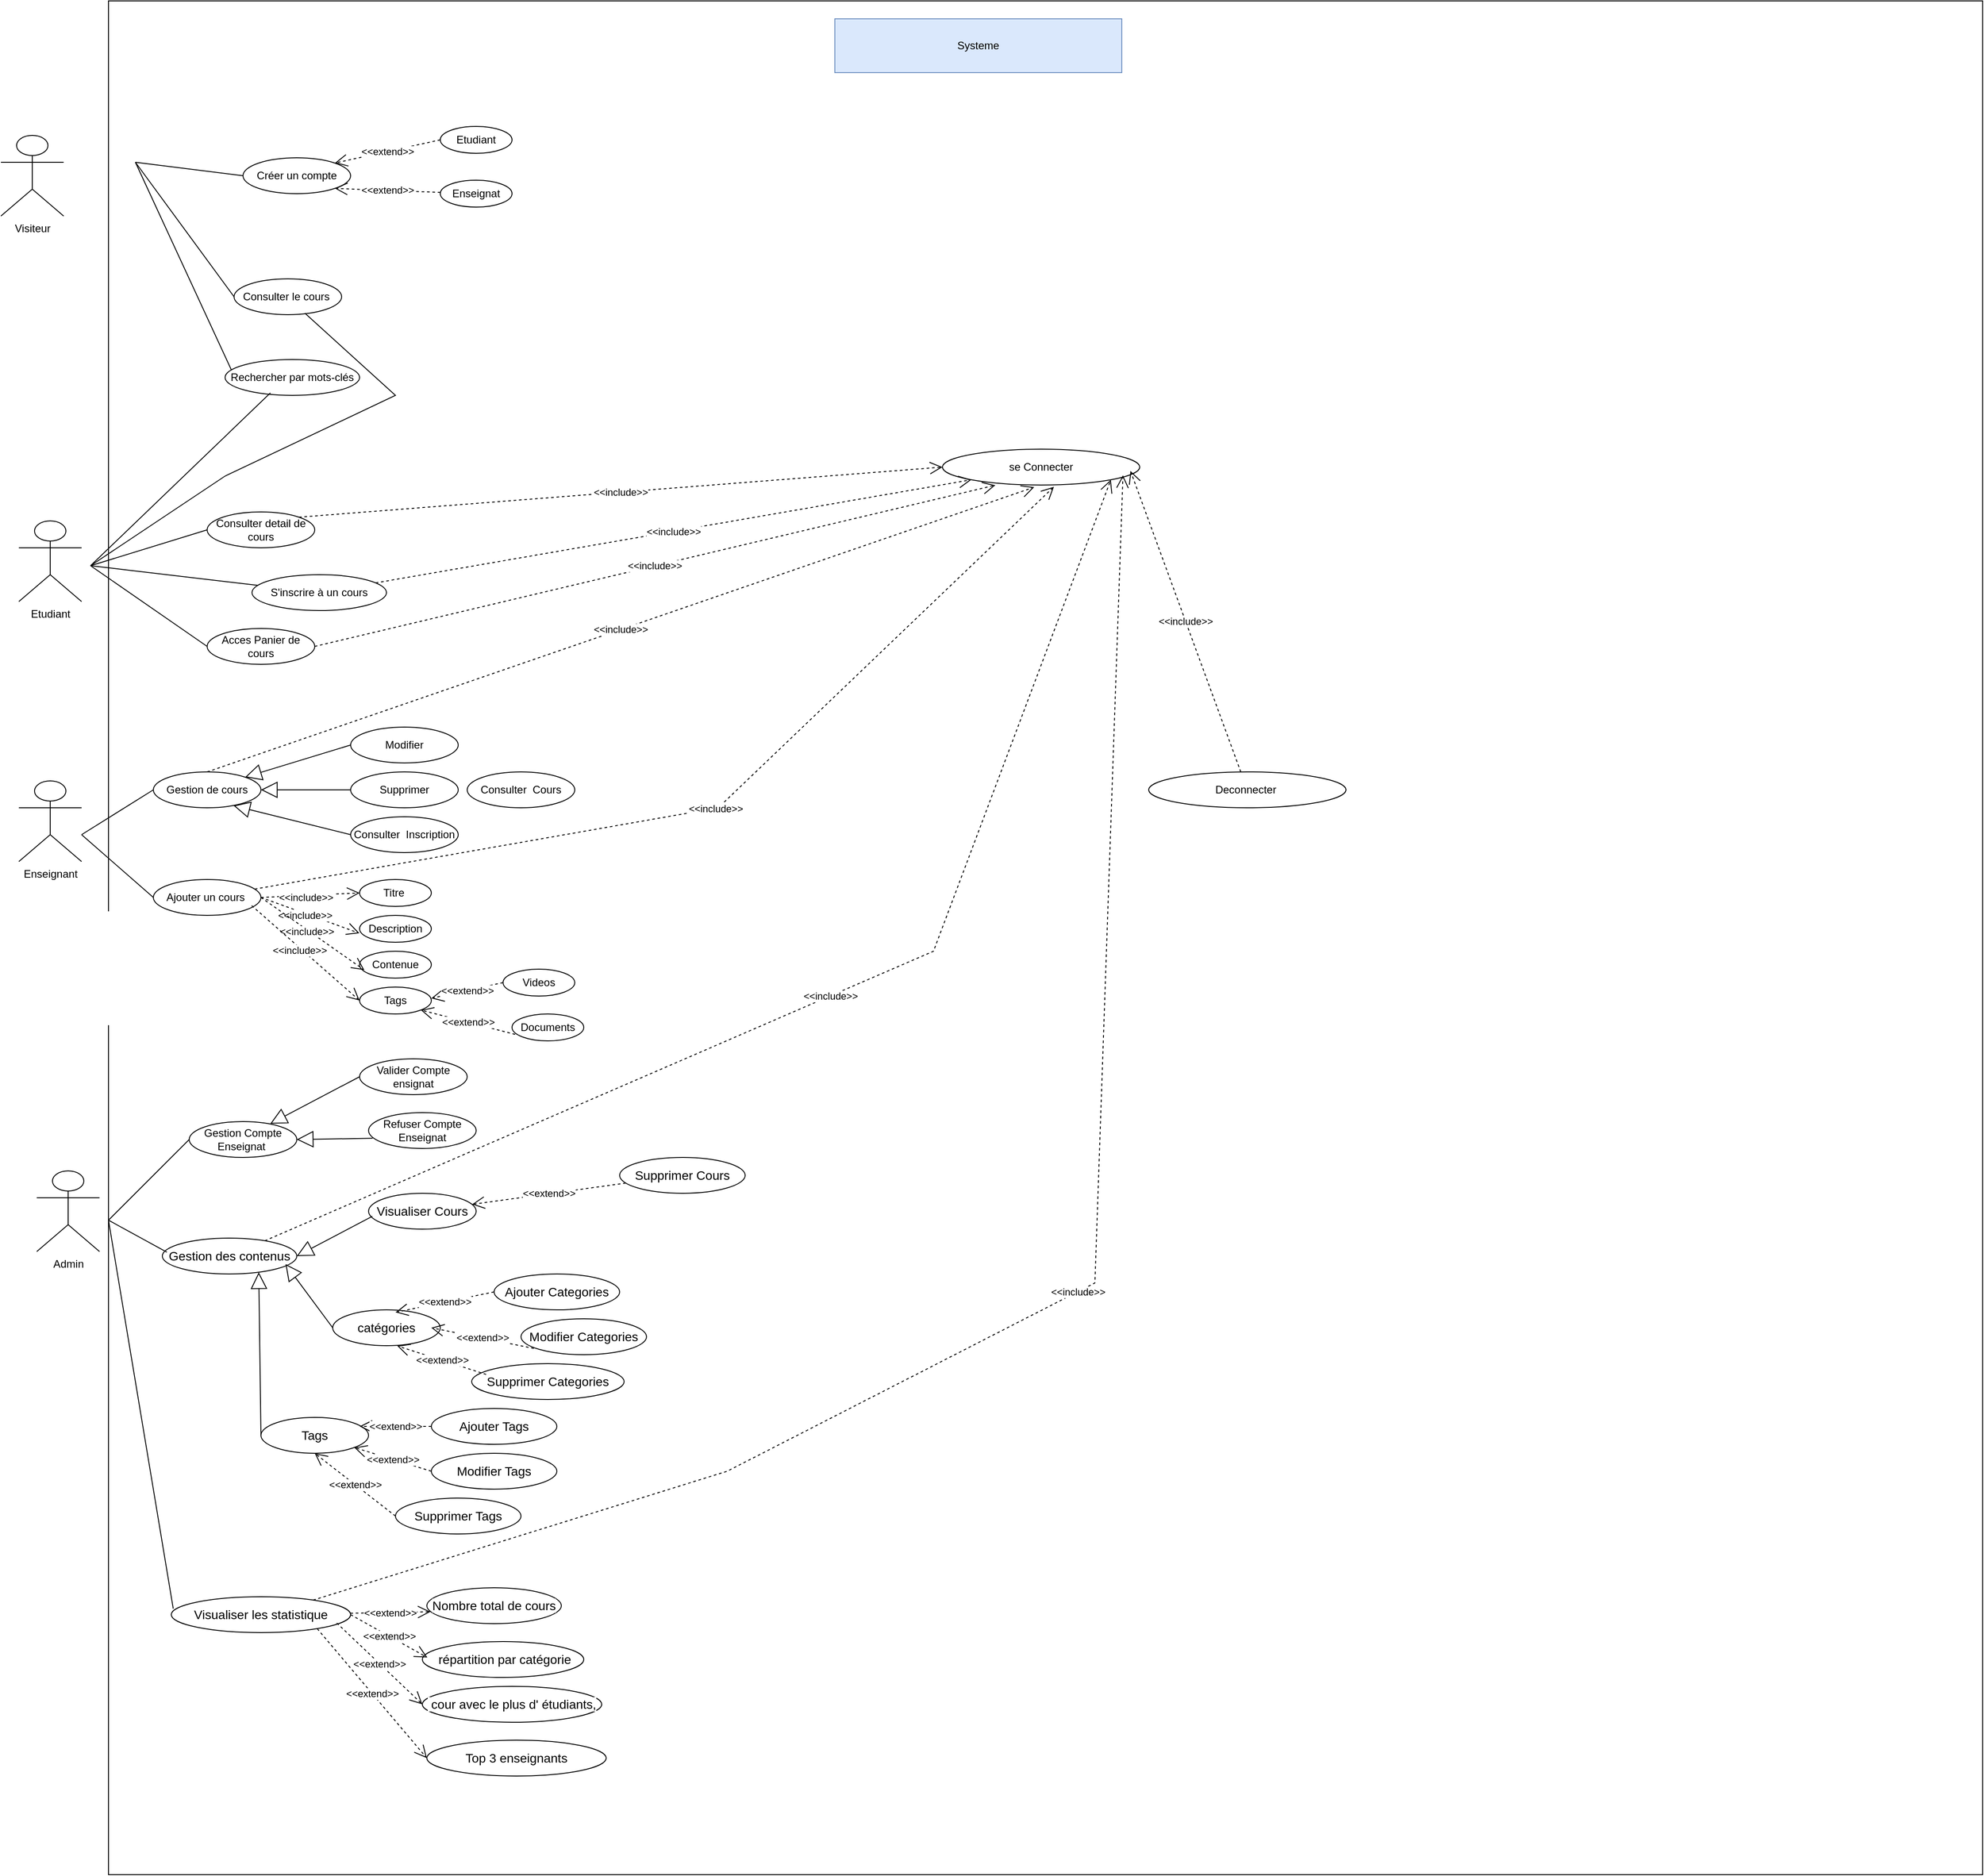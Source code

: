<mxfile>
    <diagram id="aW8flTE8Z5n_NIxJAVh3" name="Page-1">
        <mxGraphModel dx="805" dy="1663" grid="1" gridSize="10" guides="1" tooltips="1" connect="1" arrows="1" fold="1" page="1" pageScale="1" pageWidth="850" pageHeight="1100" math="0" shadow="0">
            <root>
                <mxCell id="0"/>
                <mxCell id="1" parent="0"/>
                <mxCell id="2" value="Visiteur" style="shape=umlActor;verticalLabelPosition=bottom;verticalAlign=top;html=1;" vertex="1" parent="1">
                    <mxGeometry x="70" y="60" width="70" height="90" as="geometry"/>
                </mxCell>
                <mxCell id="3" value="Enseignant" style="shape=umlActor;verticalLabelPosition=bottom;verticalAlign=top;html=1;" vertex="1" parent="1">
                    <mxGeometry x="90" y="780" width="70" height="90" as="geometry"/>
                </mxCell>
                <mxCell id="4" value="Etudiant" style="shape=umlActor;verticalLabelPosition=bottom;verticalAlign=top;html=1;" vertex="1" parent="1">
                    <mxGeometry x="90" y="490" width="70" height="90" as="geometry"/>
                </mxCell>
                <mxCell id="5" value="Admin" style="shape=umlActor;verticalLabelPosition=bottom;verticalAlign=top;html=1;" vertex="1" parent="1">
                    <mxGeometry x="110" y="1215" width="70" height="90" as="geometry"/>
                </mxCell>
                <mxCell id="6" value="" style="whiteSpace=wrap;html=1;aspect=fixed;" vertex="1" parent="1">
                    <mxGeometry x="190" y="-90" width="2090" height="2090" as="geometry"/>
                </mxCell>
                <mxCell id="7" value="Créer un compte" style="ellipse;whiteSpace=wrap;html=1;" vertex="1" parent="1">
                    <mxGeometry x="340" y="85" width="120" height="40" as="geometry"/>
                </mxCell>
                <mxCell id="8" value="Consulter le cours&amp;nbsp;" style="ellipse;whiteSpace=wrap;html=1;" vertex="1" parent="1">
                    <mxGeometry x="330" y="220" width="120" height="40" as="geometry"/>
                </mxCell>
                <mxCell id="9" value="Rechercher par mots-clés" style="ellipse;whiteSpace=wrap;html=1;" vertex="1" parent="1">
                    <mxGeometry x="320" y="310" width="150" height="40" as="geometry"/>
                </mxCell>
                <mxCell id="10" value="Etudiant" style="ellipse;whiteSpace=wrap;html=1;" vertex="1" parent="1">
                    <mxGeometry x="560" y="50" width="80" height="30" as="geometry"/>
                </mxCell>
                <mxCell id="11" value="Enseignat" style="ellipse;whiteSpace=wrap;html=1;" vertex="1" parent="1">
                    <mxGeometry x="560" y="110" width="80" height="30" as="geometry"/>
                </mxCell>
                <mxCell id="12" value="&amp;lt;&amp;lt;extend&amp;gt;&amp;gt;" style="endArrow=open;endSize=12;dashed=1;html=1;rounded=0;entryX=1;entryY=0;entryDx=0;entryDy=0;exitX=0;exitY=0.5;exitDx=0;exitDy=0;" edge="1" parent="1" source="10" target="7">
                    <mxGeometry width="160" relative="1" as="geometry">
                        <mxPoint x="430" y="55" as="sourcePoint"/>
                        <mxPoint x="590" y="55" as="targetPoint"/>
                    </mxGeometry>
                </mxCell>
                <mxCell id="13" value="" style="endArrow=none;html=1;rounded=0;entryX=0;entryY=0.5;entryDx=0;entryDy=0;" edge="1" parent="1" target="7">
                    <mxGeometry width="50" height="50" relative="1" as="geometry">
                        <mxPoint x="220" y="90" as="sourcePoint"/>
                        <mxPoint x="420" y="170" as="targetPoint"/>
                    </mxGeometry>
                </mxCell>
                <mxCell id="14" value="" style="endArrow=none;html=1;rounded=0;entryX=0;entryY=0.5;entryDx=0;entryDy=0;" edge="1" parent="1" target="8">
                    <mxGeometry width="50" height="50" relative="1" as="geometry">
                        <mxPoint x="220" y="90" as="sourcePoint"/>
                        <mxPoint x="330" y="170" as="targetPoint"/>
                    </mxGeometry>
                </mxCell>
                <mxCell id="15" value="" style="endArrow=none;html=1;rounded=0;entryX=0.048;entryY=0.301;entryDx=0;entryDy=0;entryPerimeter=0;" edge="1" parent="1" target="9">
                    <mxGeometry width="50" height="50" relative="1" as="geometry">
                        <mxPoint x="220" y="90" as="sourcePoint"/>
                        <mxPoint x="350" y="180" as="targetPoint"/>
                    </mxGeometry>
                </mxCell>
                <mxCell id="16" value="&amp;lt;&amp;lt;extend&amp;gt;&amp;gt;" style="endArrow=open;endSize=12;dashed=1;html=1;rounded=0;entryX=1;entryY=1;entryDx=0;entryDy=0;" edge="1" parent="1" source="11" target="7">
                    <mxGeometry width="160" relative="1" as="geometry">
                        <mxPoint x="570" y="75" as="sourcePoint"/>
                        <mxPoint x="458" y="100" as="targetPoint"/>
                    </mxGeometry>
                </mxCell>
                <mxCell id="17" value="Consulter detail de cours" style="ellipse;whiteSpace=wrap;html=1;" vertex="1" parent="1">
                    <mxGeometry x="300" y="480" width="120" height="40" as="geometry"/>
                </mxCell>
                <mxCell id="18" value="S'inscrire à un cours" style="ellipse;whiteSpace=wrap;html=1;" vertex="1" parent="1">
                    <mxGeometry x="350" y="550" width="150" height="40" as="geometry"/>
                </mxCell>
                <mxCell id="19" value="Acces Panier de cours" style="ellipse;whiteSpace=wrap;html=1;" vertex="1" parent="1">
                    <mxGeometry x="300" y="610" width="120" height="40" as="geometry"/>
                </mxCell>
                <mxCell id="20" value="Gestion de cours" style="ellipse;whiteSpace=wrap;html=1;" vertex="1" parent="1">
                    <mxGeometry x="240" y="770" width="120" height="40" as="geometry"/>
                </mxCell>
                <mxCell id="21" value="Ajouter un cours&amp;nbsp;" style="ellipse;whiteSpace=wrap;html=1;" vertex="1" parent="1">
                    <mxGeometry x="240" y="890" width="120" height="40" as="geometry"/>
                </mxCell>
                <mxCell id="22" value="Modifier" style="ellipse;whiteSpace=wrap;html=1;" vertex="1" parent="1">
                    <mxGeometry x="460" y="720" width="120" height="40" as="geometry"/>
                </mxCell>
                <mxCell id="23" value="Supprimer" style="ellipse;whiteSpace=wrap;html=1;" vertex="1" parent="1">
                    <mxGeometry x="460" y="770" width="120" height="40" as="geometry"/>
                </mxCell>
                <mxCell id="24" value="Consulter&amp;nbsp; Inscription" style="ellipse;whiteSpace=wrap;html=1;" vertex="1" parent="1">
                    <mxGeometry x="460" y="820" width="120" height="40" as="geometry"/>
                </mxCell>
                <mxCell id="25" value="Titre&amp;nbsp;" style="ellipse;whiteSpace=wrap;html=1;" vertex="1" parent="1">
                    <mxGeometry x="470" y="890" width="80" height="30" as="geometry"/>
                </mxCell>
                <mxCell id="26" value="Description" style="ellipse;whiteSpace=wrap;html=1;" vertex="1" parent="1">
                    <mxGeometry x="470" y="930" width="80" height="30" as="geometry"/>
                </mxCell>
                <mxCell id="27" value="Contenue" style="ellipse;whiteSpace=wrap;html=1;" vertex="1" parent="1">
                    <mxGeometry x="470" y="970" width="80" height="30" as="geometry"/>
                </mxCell>
                <mxCell id="28" value="Videos" style="ellipse;whiteSpace=wrap;html=1;" vertex="1" parent="1">
                    <mxGeometry x="630" y="990" width="80" height="30" as="geometry"/>
                </mxCell>
                <mxCell id="29" value="Documents" style="ellipse;whiteSpace=wrap;html=1;" vertex="1" parent="1">
                    <mxGeometry x="640" y="1040" width="80" height="30" as="geometry"/>
                </mxCell>
                <mxCell id="30" value="Tags" style="ellipse;whiteSpace=wrap;html=1;" vertex="1" parent="1">
                    <mxGeometry x="470" y="1010" width="80" height="30" as="geometry"/>
                </mxCell>
                <mxCell id="31" value="Gestion Compte Enseignat&amp;nbsp;" style="ellipse;whiteSpace=wrap;html=1;" vertex="1" parent="1">
                    <mxGeometry x="280" y="1160" width="120" height="40" as="geometry"/>
                </mxCell>
                <mxCell id="32" value="&lt;span style=&quot;font-family: &amp;quot;Nunito Sans&amp;quot;, sans-serif; font-size: 14px; text-align: left; background-color: rgb(255, 255, 255);&quot;&gt;Gestion des contenus&lt;/span&gt;" style="ellipse;whiteSpace=wrap;html=1;" vertex="1" parent="1">
                    <mxGeometry x="250" y="1290" width="150" height="40" as="geometry"/>
                </mxCell>
                <mxCell id="33" value="&lt;span style=&quot;font-family: &amp;quot;Nunito Sans&amp;quot;, sans-serif; font-size: 14px; text-align: left; background-color: rgb(255, 255, 255);&quot;&gt;Visualiser Cours&lt;/span&gt;" style="ellipse;whiteSpace=wrap;html=1;" vertex="1" parent="1">
                    <mxGeometry x="480" y="1240" width="120" height="40" as="geometry"/>
                </mxCell>
                <mxCell id="34" value="&lt;span style=&quot;font-family: &amp;quot;Nunito Sans&amp;quot;, sans-serif; font-size: 14px; text-align: left; background-color: rgb(255, 255, 255);&quot;&gt;&amp;nbsp;catégories&amp;nbsp;&lt;/span&gt;" style="ellipse;whiteSpace=wrap;html=1;" vertex="1" parent="1">
                    <mxGeometry x="440" y="1370" width="120" height="40" as="geometry"/>
                </mxCell>
                <mxCell id="35" value="&lt;span style=&quot;font-family: &amp;quot;Nunito Sans&amp;quot;, sans-serif; font-size: 14px; text-align: left; background-color: rgb(255, 255, 255);&quot;&gt;Tags&lt;/span&gt;" style="ellipse;whiteSpace=wrap;html=1;" vertex="1" parent="1">
                    <mxGeometry x="360" y="1490" width="120" height="40" as="geometry"/>
                </mxCell>
                <mxCell id="36" value="&lt;div style=&quot;text-align: left;&quot;&gt;&lt;span style=&quot;color: light-dark(rgb(0, 0, 0), rgb(255, 255, 255)); font-size: 14px; background-color: rgb(255, 255, 255);&quot;&gt;&lt;font face=&quot;Nunito Sans, sans-serif&quot;&gt;Visualiser les statistique&lt;/font&gt;&lt;/span&gt;&lt;/div&gt;" style="ellipse;whiteSpace=wrap;html=1;" vertex="1" parent="1">
                    <mxGeometry x="260" y="1690" width="200" height="40" as="geometry"/>
                </mxCell>
                <mxCell id="37" value="&lt;span style=&quot;font-family: &amp;quot;Nunito Sans&amp;quot;, sans-serif; font-size: 14px; text-align: left; background-color: rgb(255, 255, 255);&quot;&gt;Nombre total de cours&lt;/span&gt;" style="ellipse;whiteSpace=wrap;html=1;" vertex="1" parent="1">
                    <mxGeometry x="545" y="1680" width="150" height="40" as="geometry"/>
                </mxCell>
                <mxCell id="38" value="&lt;span style=&quot;font-family: &amp;quot;Nunito Sans&amp;quot;, sans-serif; font-size: 14px; text-align: left; background-color: rgb(255, 255, 255);&quot;&gt;&amp;nbsp;répartition par catégorie&lt;/span&gt;" style="ellipse;whiteSpace=wrap;html=1;" vertex="1" parent="1">
                    <mxGeometry x="540" y="1740" width="180" height="40" as="geometry"/>
                </mxCell>
                <mxCell id="39" value="&lt;span style=&quot;font-family: &amp;quot;Nunito Sans&amp;quot;, sans-serif; font-size: 14px; text-align: left; background-color: rgb(255, 255, 255);&quot;&gt;&amp;nbsp;cour avec le plus d' étudiants,&lt;/span&gt;" style="ellipse;whiteSpace=wrap;html=1;" vertex="1" parent="1">
                    <mxGeometry x="540" y="1790" width="200" height="40" as="geometry"/>
                </mxCell>
                <mxCell id="40" value="&lt;span style=&quot;font-family: &amp;quot;Nunito Sans&amp;quot;, sans-serif; font-size: 14px; text-align: left; background-color: rgb(255, 255, 255);&quot;&gt;Top 3 enseignants&lt;/span&gt;" style="ellipse;whiteSpace=wrap;html=1;" vertex="1" parent="1">
                    <mxGeometry x="545" y="1850" width="200" height="40" as="geometry"/>
                </mxCell>
                <mxCell id="41" value="&lt;div style=&quot;text-align: left;&quot;&gt;&lt;font face=&quot;Nunito Sans, sans-serif&quot;&gt;&lt;span style=&quot;font-size: 14px; background-color: rgb(255, 255, 255);&quot;&gt;Supprimer Cours&lt;/span&gt;&lt;/font&gt;&lt;/div&gt;" style="ellipse;whiteSpace=wrap;html=1;" vertex="1" parent="1">
                    <mxGeometry x="760" y="1200" width="140" height="40" as="geometry"/>
                </mxCell>
                <mxCell id="42" value="" style="endArrow=none;html=1;rounded=0;entryX=0;entryY=0.5;entryDx=0;entryDy=0;" edge="1" parent="1" target="31">
                    <mxGeometry width="50" height="50" relative="1" as="geometry">
                        <mxPoint x="190" y="1270" as="sourcePoint"/>
                        <mxPoint x="260" y="1220" as="targetPoint"/>
                    </mxGeometry>
                </mxCell>
                <mxCell id="43" value="" style="endArrow=none;html=1;rounded=0;entryX=0.034;entryY=0.391;entryDx=0;entryDy=0;entryPerimeter=0;" edge="1" parent="1" target="32">
                    <mxGeometry width="50" height="50" relative="1" as="geometry">
                        <mxPoint x="190" y="1270" as="sourcePoint"/>
                        <mxPoint x="270" y="1220" as="targetPoint"/>
                    </mxGeometry>
                </mxCell>
                <mxCell id="44" value="" style="endArrow=none;html=1;rounded=0;entryX=0.011;entryY=0.333;entryDx=0;entryDy=0;entryPerimeter=0;" edge="1" parent="1" target="36">
                    <mxGeometry width="50" height="50" relative="1" as="geometry">
                        <mxPoint x="190" y="1270" as="sourcePoint"/>
                        <mxPoint x="265" y="1316" as="targetPoint"/>
                    </mxGeometry>
                </mxCell>
                <mxCell id="45" value="&amp;lt;&amp;lt;extend&amp;gt;&amp;gt;" style="endArrow=open;endSize=12;dashed=1;html=1;rounded=0;entryX=0.027;entryY=0.669;entryDx=0;entryDy=0;entryPerimeter=0;" edge="1" parent="1" source="36" target="37">
                    <mxGeometry width="160" relative="1" as="geometry">
                        <mxPoint x="380" y="1750" as="sourcePoint"/>
                        <mxPoint x="540" y="1750" as="targetPoint"/>
                    </mxGeometry>
                </mxCell>
                <mxCell id="46" value="&amp;lt;&amp;lt;extend&amp;gt;&amp;gt;" style="endArrow=open;endSize=12;dashed=1;html=1;rounded=0;entryX=0.031;entryY=0.445;entryDx=0;entryDy=0;entryPerimeter=0;" edge="1" parent="1" target="38">
                    <mxGeometry width="160" relative="1" as="geometry">
                        <mxPoint x="460" y="1710" as="sourcePoint"/>
                        <mxPoint x="559" y="1717" as="targetPoint"/>
                    </mxGeometry>
                </mxCell>
                <mxCell id="47" value="&amp;lt;&amp;lt;extend&amp;gt;&amp;gt;" style="endArrow=open;endSize=12;dashed=1;html=1;rounded=0;entryX=0;entryY=0.5;entryDx=0;entryDy=0;exitX=0.923;exitY=0.734;exitDx=0;exitDy=0;exitPerimeter=0;" edge="1" parent="1" source="36" target="39">
                    <mxGeometry width="160" relative="1" as="geometry">
                        <mxPoint x="470" y="1720" as="sourcePoint"/>
                        <mxPoint x="556" y="1768" as="targetPoint"/>
                    </mxGeometry>
                </mxCell>
                <mxCell id="48" value="&amp;lt;&amp;lt;extend&amp;gt;&amp;gt;" style="endArrow=open;endSize=12;dashed=1;html=1;rounded=0;entryX=0;entryY=0.5;entryDx=0;entryDy=0;exitX=0.814;exitY=0.892;exitDx=0;exitDy=0;exitPerimeter=0;" edge="1" parent="1" source="36" target="40">
                    <mxGeometry width="160" relative="1" as="geometry">
                        <mxPoint x="455" y="1729" as="sourcePoint"/>
                        <mxPoint x="550" y="1820" as="targetPoint"/>
                    </mxGeometry>
                </mxCell>
                <mxCell id="49" value="" style="endArrow=block;endSize=16;endFill=0;html=1;rounded=0;entryX=1;entryY=0.5;entryDx=0;entryDy=0;exitX=0.035;exitY=0.641;exitDx=0;exitDy=0;exitPerimeter=0;" edge="1" parent="1" source="33" target="32">
                    <mxGeometry width="160" relative="1" as="geometry">
                        <mxPoint x="270" y="1390" as="sourcePoint"/>
                        <mxPoint x="430" y="1390" as="targetPoint"/>
                    </mxGeometry>
                </mxCell>
                <mxCell id="50" value="" style="endArrow=block;endSize=16;endFill=0;html=1;rounded=0;entryX=0.916;entryY=0.724;entryDx=0;entryDy=0;exitX=0;exitY=0.5;exitDx=0;exitDy=0;entryPerimeter=0;" edge="1" parent="1" source="34" target="32">
                    <mxGeometry width="160" relative="1" as="geometry">
                        <mxPoint x="494" y="1276" as="sourcePoint"/>
                        <mxPoint x="410" y="1320" as="targetPoint"/>
                    </mxGeometry>
                </mxCell>
                <mxCell id="51" value="" style="endArrow=block;endSize=16;endFill=0;html=1;rounded=0;entryX=0.717;entryY=0.954;entryDx=0;entryDy=0;exitX=0;exitY=0.5;exitDx=0;exitDy=0;entryPerimeter=0;" edge="1" parent="1" source="35" target="32">
                    <mxGeometry width="160" relative="1" as="geometry">
                        <mxPoint x="490" y="1340" as="sourcePoint"/>
                        <mxPoint x="397" y="1329" as="targetPoint"/>
                    </mxGeometry>
                </mxCell>
                <mxCell id="52" value="Systeme" style="rounded=0;whiteSpace=wrap;html=1;fillColor=#dae8fc;strokeColor=#6c8ebf;" vertex="1" parent="1">
                    <mxGeometry x="1000" y="-70" width="320" height="60" as="geometry"/>
                </mxCell>
                <mxCell id="53" value="" style="endArrow=none;html=1;rounded=0;entryX=0.337;entryY=0.932;entryDx=0;entryDy=0;entryPerimeter=0;" edge="1" parent="1" target="9">
                    <mxGeometry width="50" height="50" relative="1" as="geometry">
                        <mxPoint x="170" y="540" as="sourcePoint"/>
                        <mxPoint x="520" y="420" as="targetPoint"/>
                    </mxGeometry>
                </mxCell>
                <mxCell id="54" value="" style="endArrow=none;html=1;rounded=0;entryX=0.659;entryY=0.96;entryDx=0;entryDy=0;entryPerimeter=0;" edge="1" parent="1" target="8">
                    <mxGeometry width="50" height="50" relative="1" as="geometry">
                        <mxPoint x="170" y="540" as="sourcePoint"/>
                        <mxPoint x="370" y="357" as="targetPoint"/>
                        <Array as="points">
                            <mxPoint x="320" y="440"/>
                            <mxPoint x="510" y="350"/>
                        </Array>
                    </mxGeometry>
                </mxCell>
                <mxCell id="55" value="" style="endArrow=block;endSize=16;endFill=0;html=1;rounded=0;entryX=1;entryY=0;entryDx=0;entryDy=0;exitX=0;exitY=0.5;exitDx=0;exitDy=0;" edge="1" parent="1" source="22" target="20">
                    <mxGeometry width="160" relative="1" as="geometry">
                        <mxPoint x="424" y="736" as="sourcePoint"/>
                        <mxPoint x="340" y="780" as="targetPoint"/>
                    </mxGeometry>
                </mxCell>
                <mxCell id="56" value="" style="endArrow=block;endSize=16;endFill=0;html=1;rounded=0;exitX=0;exitY=0.5;exitDx=0;exitDy=0;" edge="1" parent="1" source="23">
                    <mxGeometry width="160" relative="1" as="geometry">
                        <mxPoint x="470" y="750" as="sourcePoint"/>
                        <mxPoint x="360" y="790" as="targetPoint"/>
                    </mxGeometry>
                </mxCell>
                <mxCell id="57" value="" style="endArrow=block;endSize=16;endFill=0;html=1;rounded=0;entryX=0.746;entryY=0.941;entryDx=0;entryDy=0;entryPerimeter=0;" edge="1" parent="1" target="20">
                    <mxGeometry width="160" relative="1" as="geometry">
                        <mxPoint x="460" y="840" as="sourcePoint"/>
                        <mxPoint x="370" y="800" as="targetPoint"/>
                    </mxGeometry>
                </mxCell>
                <mxCell id="58" value="&amp;lt;&amp;lt;include&amp;gt;&amp;gt;" style="endArrow=open;endSize=12;dashed=1;html=1;rounded=0;entryX=0;entryY=0.5;entryDx=0;entryDy=0;exitX=1;exitY=0.5;exitDx=0;exitDy=0;" edge="1" parent="1" source="21" target="25">
                    <mxGeometry x="-0.093" y="-2" width="160" relative="1" as="geometry">
                        <mxPoint x="400" y="890" as="sourcePoint"/>
                        <mxPoint x="282" y="885" as="targetPoint"/>
                        <mxPoint as="offset"/>
                    </mxGeometry>
                </mxCell>
                <mxCell id="59" value="&amp;lt;&amp;lt;include&amp;gt;&amp;gt;" style="endArrow=open;endSize=12;dashed=1;html=1;rounded=0;entryX=-0.003;entryY=0.664;entryDx=0;entryDy=0;entryPerimeter=0;" edge="1" parent="1" target="26">
                    <mxGeometry x="-0.093" y="-2" width="160" relative="1" as="geometry">
                        <mxPoint x="360" y="910" as="sourcePoint"/>
                        <mxPoint x="480" y="915" as="targetPoint"/>
                        <mxPoint as="offset"/>
                    </mxGeometry>
                </mxCell>
                <mxCell id="60" value="&amp;lt;&amp;lt;include&amp;gt;&amp;gt;" style="endArrow=open;endSize=12;dashed=1;html=1;rounded=0;entryX=0.066;entryY=0.7;entryDx=0;entryDy=0;entryPerimeter=0;exitX=1;exitY=0.5;exitDx=0;exitDy=0;" edge="1" parent="1" source="21" target="27">
                    <mxGeometry x="-0.093" y="-2" width="160" relative="1" as="geometry">
                        <mxPoint x="370" y="920" as="sourcePoint"/>
                        <mxPoint x="480" y="960" as="targetPoint"/>
                        <mxPoint as="offset"/>
                    </mxGeometry>
                </mxCell>
                <mxCell id="61" value="&amp;lt;&amp;lt;include&amp;gt;&amp;gt;" style="endArrow=open;endSize=12;dashed=1;html=1;rounded=0;entryX=0;entryY=0.5;entryDx=0;entryDy=0;exitX=0.914;exitY=0.728;exitDx=0;exitDy=0;exitPerimeter=0;" edge="1" parent="1" source="21" target="30">
                    <mxGeometry x="-0.093" y="-2" width="160" relative="1" as="geometry">
                        <mxPoint x="370" y="920" as="sourcePoint"/>
                        <mxPoint x="485" y="1001" as="targetPoint"/>
                        <mxPoint as="offset"/>
                    </mxGeometry>
                </mxCell>
                <mxCell id="62" value="&amp;lt;&amp;lt;extend&amp;gt;&amp;gt;" style="endArrow=open;endSize=12;dashed=1;html=1;rounded=0;entryX=1;entryY=1;entryDx=0;entryDy=0;exitX=0;exitY=0.5;exitDx=0;exitDy=0;" edge="1" parent="1" source="28">
                    <mxGeometry width="160" relative="1" as="geometry">
                        <mxPoint x="668" y="1027.5" as="sourcePoint"/>
                        <mxPoint x="550" y="1022.5" as="targetPoint"/>
                    </mxGeometry>
                </mxCell>
                <mxCell id="63" value="&amp;lt;&amp;lt;extend&amp;gt;&amp;gt;" style="endArrow=open;endSize=12;dashed=1;html=1;rounded=0;entryX=1;entryY=1;entryDx=0;entryDy=0;exitX=0.043;exitY=0.759;exitDx=0;exitDy=0;exitPerimeter=0;" edge="1" parent="1" source="29" target="30">
                    <mxGeometry width="160" relative="1" as="geometry">
                        <mxPoint x="640" y="1015" as="sourcePoint"/>
                        <mxPoint x="560" y="1032.5" as="targetPoint"/>
                    </mxGeometry>
                </mxCell>
                <mxCell id="64" value="&amp;lt;&amp;lt;extend&amp;gt;&amp;gt;" style="endArrow=open;endSize=12;dashed=1;html=1;rounded=0;" edge="1" parent="1" source="41" target="33">
                    <mxGeometry width="160" relative="1" as="geometry">
                        <mxPoint x="757" y="1310" as="sourcePoint"/>
                        <mxPoint x="605" y="1283" as="targetPoint"/>
                    </mxGeometry>
                </mxCell>
                <mxCell id="65" value="" style="endArrow=none;html=1;rounded=0;entryX=0;entryY=0.5;entryDx=0;entryDy=0;" edge="1" parent="1" target="20">
                    <mxGeometry width="50" height="50" relative="1" as="geometry">
                        <mxPoint x="160" y="840" as="sourcePoint"/>
                        <mxPoint x="210" y="790" as="targetPoint"/>
                    </mxGeometry>
                </mxCell>
                <mxCell id="66" value="" style="endArrow=none;html=1;rounded=0;entryX=0;entryY=0.5;entryDx=0;entryDy=0;" edge="1" parent="1" target="21">
                    <mxGeometry width="50" height="50" relative="1" as="geometry">
                        <mxPoint x="160" y="840" as="sourcePoint"/>
                        <mxPoint x="250" y="800" as="targetPoint"/>
                    </mxGeometry>
                </mxCell>
                <mxCell id="67" value="" style="endArrow=none;html=1;rounded=0;entryX=0;entryY=0.5;entryDx=0;entryDy=0;" edge="1" parent="1" target="17">
                    <mxGeometry width="50" height="50" relative="1" as="geometry">
                        <mxPoint x="170" y="540" as="sourcePoint"/>
                        <mxPoint x="230" y="550" as="targetPoint"/>
                    </mxGeometry>
                </mxCell>
                <mxCell id="68" value="" style="endArrow=none;html=1;rounded=0;" edge="1" parent="1" target="18">
                    <mxGeometry width="50" height="50" relative="1" as="geometry">
                        <mxPoint x="170" y="540" as="sourcePoint"/>
                        <mxPoint x="320" y="518" as="targetPoint"/>
                    </mxGeometry>
                </mxCell>
                <mxCell id="69" value="" style="endArrow=none;html=1;rounded=0;entryX=0;entryY=0.5;entryDx=0;entryDy=0;" edge="1" parent="1" target="19">
                    <mxGeometry width="50" height="50" relative="1" as="geometry">
                        <mxPoint x="170" y="540" as="sourcePoint"/>
                        <mxPoint x="328" y="584" as="targetPoint"/>
                    </mxGeometry>
                </mxCell>
                <mxCell id="70" value="se Connecter" style="ellipse;whiteSpace=wrap;html=1;" vertex="1" parent="1">
                    <mxGeometry x="1120" y="410" width="220" height="40" as="geometry"/>
                </mxCell>
                <mxCell id="71" value="Deconnecter&amp;nbsp;" style="ellipse;whiteSpace=wrap;html=1;" vertex="1" parent="1">
                    <mxGeometry x="1350" y="770" width="220" height="40" as="geometry"/>
                </mxCell>
                <mxCell id="72" value="&amp;lt;&amp;lt;include&amp;gt;&amp;gt;" style="endArrow=open;endSize=12;dashed=1;html=1;rounded=0;entryX=0;entryY=0.5;entryDx=0;entryDy=0;exitX=1;exitY=0;exitDx=0;exitDy=0;" edge="1" parent="1" source="17" target="70">
                    <mxGeometry width="160" relative="1" as="geometry">
                        <mxPoint x="700" y="432.5" as="sourcePoint"/>
                        <mxPoint x="582" y="427.5" as="targetPoint"/>
                    </mxGeometry>
                </mxCell>
                <mxCell id="73" value="&amp;lt;&amp;lt;include&amp;gt;&amp;gt;" style="endArrow=open;endSize=12;dashed=1;html=1;rounded=0;entryX=0;entryY=1;entryDx=0;entryDy=0;" edge="1" parent="1" source="18" target="70">
                    <mxGeometry width="160" relative="1" as="geometry">
                        <mxPoint x="412" y="496" as="sourcePoint"/>
                        <mxPoint x="1130" y="440" as="targetPoint"/>
                    </mxGeometry>
                </mxCell>
                <mxCell id="74" value="&amp;lt;&amp;lt;include&amp;gt;&amp;gt;" style="endArrow=open;endSize=12;dashed=1;html=1;rounded=0;entryX=0.268;entryY=1.005;entryDx=0;entryDy=0;exitX=1;exitY=0.5;exitDx=0;exitDy=0;entryPerimeter=0;" edge="1" parent="1" source="19" target="70">
                    <mxGeometry width="160" relative="1" as="geometry">
                        <mxPoint x="498" y="569" as="sourcePoint"/>
                        <mxPoint x="1162" y="454" as="targetPoint"/>
                    </mxGeometry>
                </mxCell>
                <mxCell id="75" value="&amp;lt;&amp;lt;include&amp;gt;&amp;gt;" style="endArrow=open;endSize=12;dashed=1;html=1;rounded=0;entryX=0.465;entryY=1.06;entryDx=0;entryDy=0;exitX=0.5;exitY=0;exitDx=0;exitDy=0;entryPerimeter=0;" edge="1" parent="1" source="20" target="70">
                    <mxGeometry width="160" relative="1" as="geometry">
                        <mxPoint x="430" y="640" as="sourcePoint"/>
                        <mxPoint x="1189" y="460" as="targetPoint"/>
                    </mxGeometry>
                </mxCell>
                <mxCell id="76" value="&amp;lt;&amp;lt;include&amp;gt;&amp;gt;" style="endArrow=open;endSize=12;dashed=1;html=1;rounded=0;entryX=0.565;entryY=1.049;entryDx=0;entryDy=0;entryPerimeter=0;" edge="1" parent="1" source="21" target="70">
                    <mxGeometry width="160" relative="1" as="geometry">
                        <mxPoint x="310" y="780" as="sourcePoint"/>
                        <mxPoint x="1232" y="462" as="targetPoint"/>
                        <Array as="points">
                            <mxPoint x="870" y="810"/>
                        </Array>
                    </mxGeometry>
                </mxCell>
                <mxCell id="77" value="&amp;lt;&amp;lt;include&amp;gt;&amp;gt;" style="endArrow=open;endSize=12;dashed=1;html=1;rounded=0;entryX=1;entryY=1;entryDx=0;entryDy=0;" edge="1" parent="1" source="32" target="70">
                    <mxGeometry width="160" relative="1" as="geometry">
                        <mxPoint x="372" y="1206" as="sourcePoint"/>
                        <mxPoint x="1297" y="458" as="targetPoint"/>
                        <Array as="points">
                            <mxPoint x="1110" y="970"/>
                        </Array>
                    </mxGeometry>
                </mxCell>
                <mxCell id="78" value="&amp;lt;&amp;lt;include&amp;gt;&amp;gt;" style="endArrow=open;endSize=12;dashed=1;html=1;rounded=0;entryX=0.915;entryY=0.727;entryDx=0;entryDy=0;entryPerimeter=0;exitX=0.791;exitY=0.094;exitDx=0;exitDy=0;exitPerimeter=0;" edge="1" parent="1" source="36" target="70">
                    <mxGeometry width="160" relative="1" as="geometry">
                        <mxPoint x="440" y="1740.929" as="sourcePoint"/>
                        <mxPoint x="1324" y="631" as="targetPoint"/>
                        <Array as="points">
                            <mxPoint x="880" y="1550"/>
                            <mxPoint x="1290" y="1340"/>
                        </Array>
                    </mxGeometry>
                </mxCell>
                <mxCell id="79" value="&amp;lt;&amp;lt;include&amp;gt;&amp;gt;" style="endArrow=open;endSize=12;dashed=1;html=1;rounded=0;entryX=0.953;entryY=0.605;entryDx=0;entryDy=0;entryPerimeter=0;" edge="1" parent="1" source="71" target="70">
                    <mxGeometry width="160" relative="1" as="geometry">
                        <mxPoint x="1519" y="650" as="sourcePoint"/>
                        <mxPoint x="1401" y="645" as="targetPoint"/>
                    </mxGeometry>
                </mxCell>
                <mxCell id="80" value="&lt;div style=&quot;text-align: left;&quot;&gt;&lt;span style=&quot;color: light-dark(rgb(0, 0, 0), rgb(255, 255, 255)); font-size: 14px; background-color: rgb(255, 255, 255);&quot;&gt;&lt;font face=&quot;Nunito Sans, sans-serif&quot;&gt;Ajouter Categories&lt;/font&gt;&lt;/span&gt;&lt;/div&gt;" style="ellipse;whiteSpace=wrap;html=1;" vertex="1" parent="1">
                    <mxGeometry x="620" y="1330" width="140" height="40" as="geometry"/>
                </mxCell>
                <mxCell id="81" value="&lt;div style=&quot;text-align: left;&quot;&gt;&lt;span style=&quot;color: light-dark(rgb(0, 0, 0), rgb(255, 255, 255)); font-size: 14px; background-color: rgb(255, 255, 255);&quot;&gt;&lt;font face=&quot;Nunito Sans, sans-serif&quot;&gt;Modifier Categories&lt;/font&gt;&lt;/span&gt;&lt;/div&gt;" style="ellipse;whiteSpace=wrap;html=1;" vertex="1" parent="1">
                    <mxGeometry x="650" y="1380" width="140" height="40" as="geometry"/>
                </mxCell>
                <mxCell id="82" value="&lt;div style=&quot;text-align: left;&quot;&gt;&lt;span style=&quot;color: light-dark(rgb(0, 0, 0), rgb(255, 255, 255)); font-size: 14px; background-color: rgb(255, 255, 255);&quot;&gt;&lt;font face=&quot;Nunito Sans, sans-serif&quot;&gt;Supprimer Categories&lt;/font&gt;&lt;/span&gt;&lt;/div&gt;" style="ellipse;whiteSpace=wrap;html=1;" vertex="1" parent="1">
                    <mxGeometry x="595" y="1430" width="170" height="40" as="geometry"/>
                </mxCell>
                <mxCell id="83" value="&amp;lt;&amp;lt;extend&amp;gt;&amp;gt;" style="endArrow=open;endSize=12;dashed=1;html=1;rounded=0;entryX=0.584;entryY=0.07;entryDx=0;entryDy=0;entryPerimeter=0;" edge="1" parent="1" target="34">
                    <mxGeometry width="160" relative="1" as="geometry">
                        <mxPoint x="620" y="1350" as="sourcePoint"/>
                        <mxPoint x="605" y="1278" as="targetPoint"/>
                    </mxGeometry>
                </mxCell>
                <mxCell id="84" value="&amp;lt;&amp;lt;extend&amp;gt;&amp;gt;" style="endArrow=open;endSize=12;dashed=1;html=1;rounded=0;exitX=0.102;exitY=0.826;exitDx=0;exitDy=0;exitPerimeter=0;" edge="1" parent="1" source="81">
                    <mxGeometry width="160" relative="1" as="geometry">
                        <mxPoint x="630" y="1360" as="sourcePoint"/>
                        <mxPoint x="550" y="1390" as="targetPoint"/>
                    </mxGeometry>
                </mxCell>
                <mxCell id="85" value="&amp;lt;&amp;lt;extend&amp;gt;&amp;gt;" style="endArrow=open;endSize=12;dashed=1;html=1;rounded=0;exitX=0.095;exitY=0.301;exitDx=0;exitDy=0;exitPerimeter=0;entryX=0.6;entryY=1.006;entryDx=0;entryDy=0;entryPerimeter=0;" edge="1" parent="1" source="82" target="34">
                    <mxGeometry width="160" relative="1" as="geometry">
                        <mxPoint x="674" y="1423" as="sourcePoint"/>
                        <mxPoint x="560" y="1400" as="targetPoint"/>
                    </mxGeometry>
                </mxCell>
                <mxCell id="86" value="&lt;div style=&quot;text-align: left;&quot;&gt;&lt;span style=&quot;color: light-dark(rgb(0, 0, 0), rgb(255, 255, 255)); font-size: 14px; background-color: rgb(255, 255, 255);&quot;&gt;&lt;font face=&quot;Nunito Sans, sans-serif&quot;&gt;Ajouter Tags&lt;/font&gt;&lt;/span&gt;&lt;/div&gt;" style="ellipse;whiteSpace=wrap;html=1;" vertex="1" parent="1">
                    <mxGeometry x="550" y="1480" width="140" height="40" as="geometry"/>
                </mxCell>
                <mxCell id="87" value="&lt;div style=&quot;text-align: left;&quot;&gt;&lt;span style=&quot;color: light-dark(rgb(0, 0, 0), rgb(255, 255, 255)); font-size: 14px; background-color: rgb(255, 255, 255);&quot;&gt;&lt;font face=&quot;Nunito Sans, sans-serif&quot;&gt;Modifier Tags&lt;/font&gt;&lt;/span&gt;&lt;/div&gt;" style="ellipse;whiteSpace=wrap;html=1;" vertex="1" parent="1">
                    <mxGeometry x="550" y="1530" width="140" height="40" as="geometry"/>
                </mxCell>
                <mxCell id="88" value="&lt;div style=&quot;text-align: left;&quot;&gt;&lt;span style=&quot;color: light-dark(rgb(0, 0, 0), rgb(255, 255, 255)); font-size: 14px; background-color: rgb(255, 255, 255);&quot;&gt;&lt;font face=&quot;Nunito Sans, sans-serif&quot;&gt;Supprimer Tags&lt;/font&gt;&lt;/span&gt;&lt;/div&gt;" style="ellipse;whiteSpace=wrap;html=1;" vertex="1" parent="1">
                    <mxGeometry x="510" y="1580" width="140" height="40" as="geometry"/>
                </mxCell>
                <mxCell id="89" value="&amp;lt;&amp;lt;extend&amp;gt;&amp;gt;" style="endArrow=open;endSize=12;dashed=1;html=1;rounded=0;" edge="1" parent="1" source="86">
                    <mxGeometry width="160" relative="1" as="geometry">
                        <mxPoint x="621" y="1452" as="sourcePoint"/>
                        <mxPoint x="470" y="1500" as="targetPoint"/>
                    </mxGeometry>
                </mxCell>
                <mxCell id="90" value="&amp;lt;&amp;lt;extend&amp;gt;&amp;gt;" style="endArrow=open;endSize=12;dashed=1;html=1;rounded=0;exitX=0;exitY=0.5;exitDx=0;exitDy=0;" edge="1" parent="1" source="87" target="35">
                    <mxGeometry width="160" relative="1" as="geometry">
                        <mxPoint x="560" y="1510" as="sourcePoint"/>
                        <mxPoint x="480" y="1510" as="targetPoint"/>
                    </mxGeometry>
                </mxCell>
                <mxCell id="91" value="&amp;lt;&amp;lt;extend&amp;gt;&amp;gt;" style="endArrow=open;endSize=12;dashed=1;html=1;rounded=0;exitX=0;exitY=0.5;exitDx=0;exitDy=0;entryX=0.5;entryY=1;entryDx=0;entryDy=0;" edge="1" parent="1" source="88" target="35">
                    <mxGeometry width="160" relative="1" as="geometry">
                        <mxPoint x="520" y="1560" as="sourcePoint"/>
                        <mxPoint x="466" y="1536" as="targetPoint"/>
                    </mxGeometry>
                </mxCell>
                <mxCell id="92" value="Valider Compte ensignat" style="ellipse;whiteSpace=wrap;html=1;" vertex="1" parent="1">
                    <mxGeometry x="470" y="1090" width="120" height="40" as="geometry"/>
                </mxCell>
                <mxCell id="93" value="Refuser Compte Enseignat" style="ellipse;whiteSpace=wrap;html=1;" vertex="1" parent="1">
                    <mxGeometry x="480" y="1150" width="120" height="40" as="geometry"/>
                </mxCell>
                <mxCell id="94" value="" style="endArrow=block;endSize=16;endFill=0;html=1;rounded=0;entryX=0.754;entryY=0.059;entryDx=0;entryDy=0;exitX=0;exitY=0.5;exitDx=0;exitDy=0;entryPerimeter=0;" edge="1" parent="1" source="92" target="31">
                    <mxGeometry width="160" relative="1" as="geometry">
                        <mxPoint x="460" y="1116" as="sourcePoint"/>
                        <mxPoint x="376" y="1160" as="targetPoint"/>
                    </mxGeometry>
                </mxCell>
                <mxCell id="95" value="" style="endArrow=block;endSize=16;endFill=0;html=1;rounded=0;entryX=1;entryY=0.5;entryDx=0;entryDy=0;exitX=0.038;exitY=0.716;exitDx=0;exitDy=0;exitPerimeter=0;" edge="1" parent="1" source="93" target="31">
                    <mxGeometry width="160" relative="1" as="geometry">
                        <mxPoint x="480" y="1120" as="sourcePoint"/>
                        <mxPoint x="380" y="1172" as="targetPoint"/>
                    </mxGeometry>
                </mxCell>
                <mxCell id="96" value="Consulter&amp;nbsp; Cours" style="ellipse;whiteSpace=wrap;html=1;" vertex="1" parent="1">
                    <mxGeometry x="590" y="770" width="120" height="40" as="geometry"/>
                </mxCell>
            </root>
        </mxGraphModel>
    </diagram>
</mxfile>